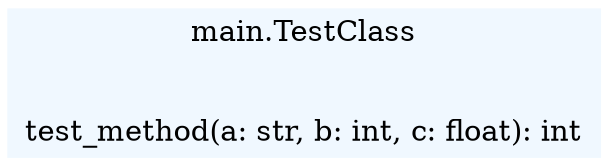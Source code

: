 digraph "TestClass" {
rankdir=BT
charset="utf-8"
"main.TestClass" [color="aliceblue", fontcolor="black", label=<{main.TestClass|<br ALIGN="LEFT"/>|test_method(a: str, b: int, c: float): int<br ALIGN="LEFT"/>}>, shape="record", style="filled"];
}
